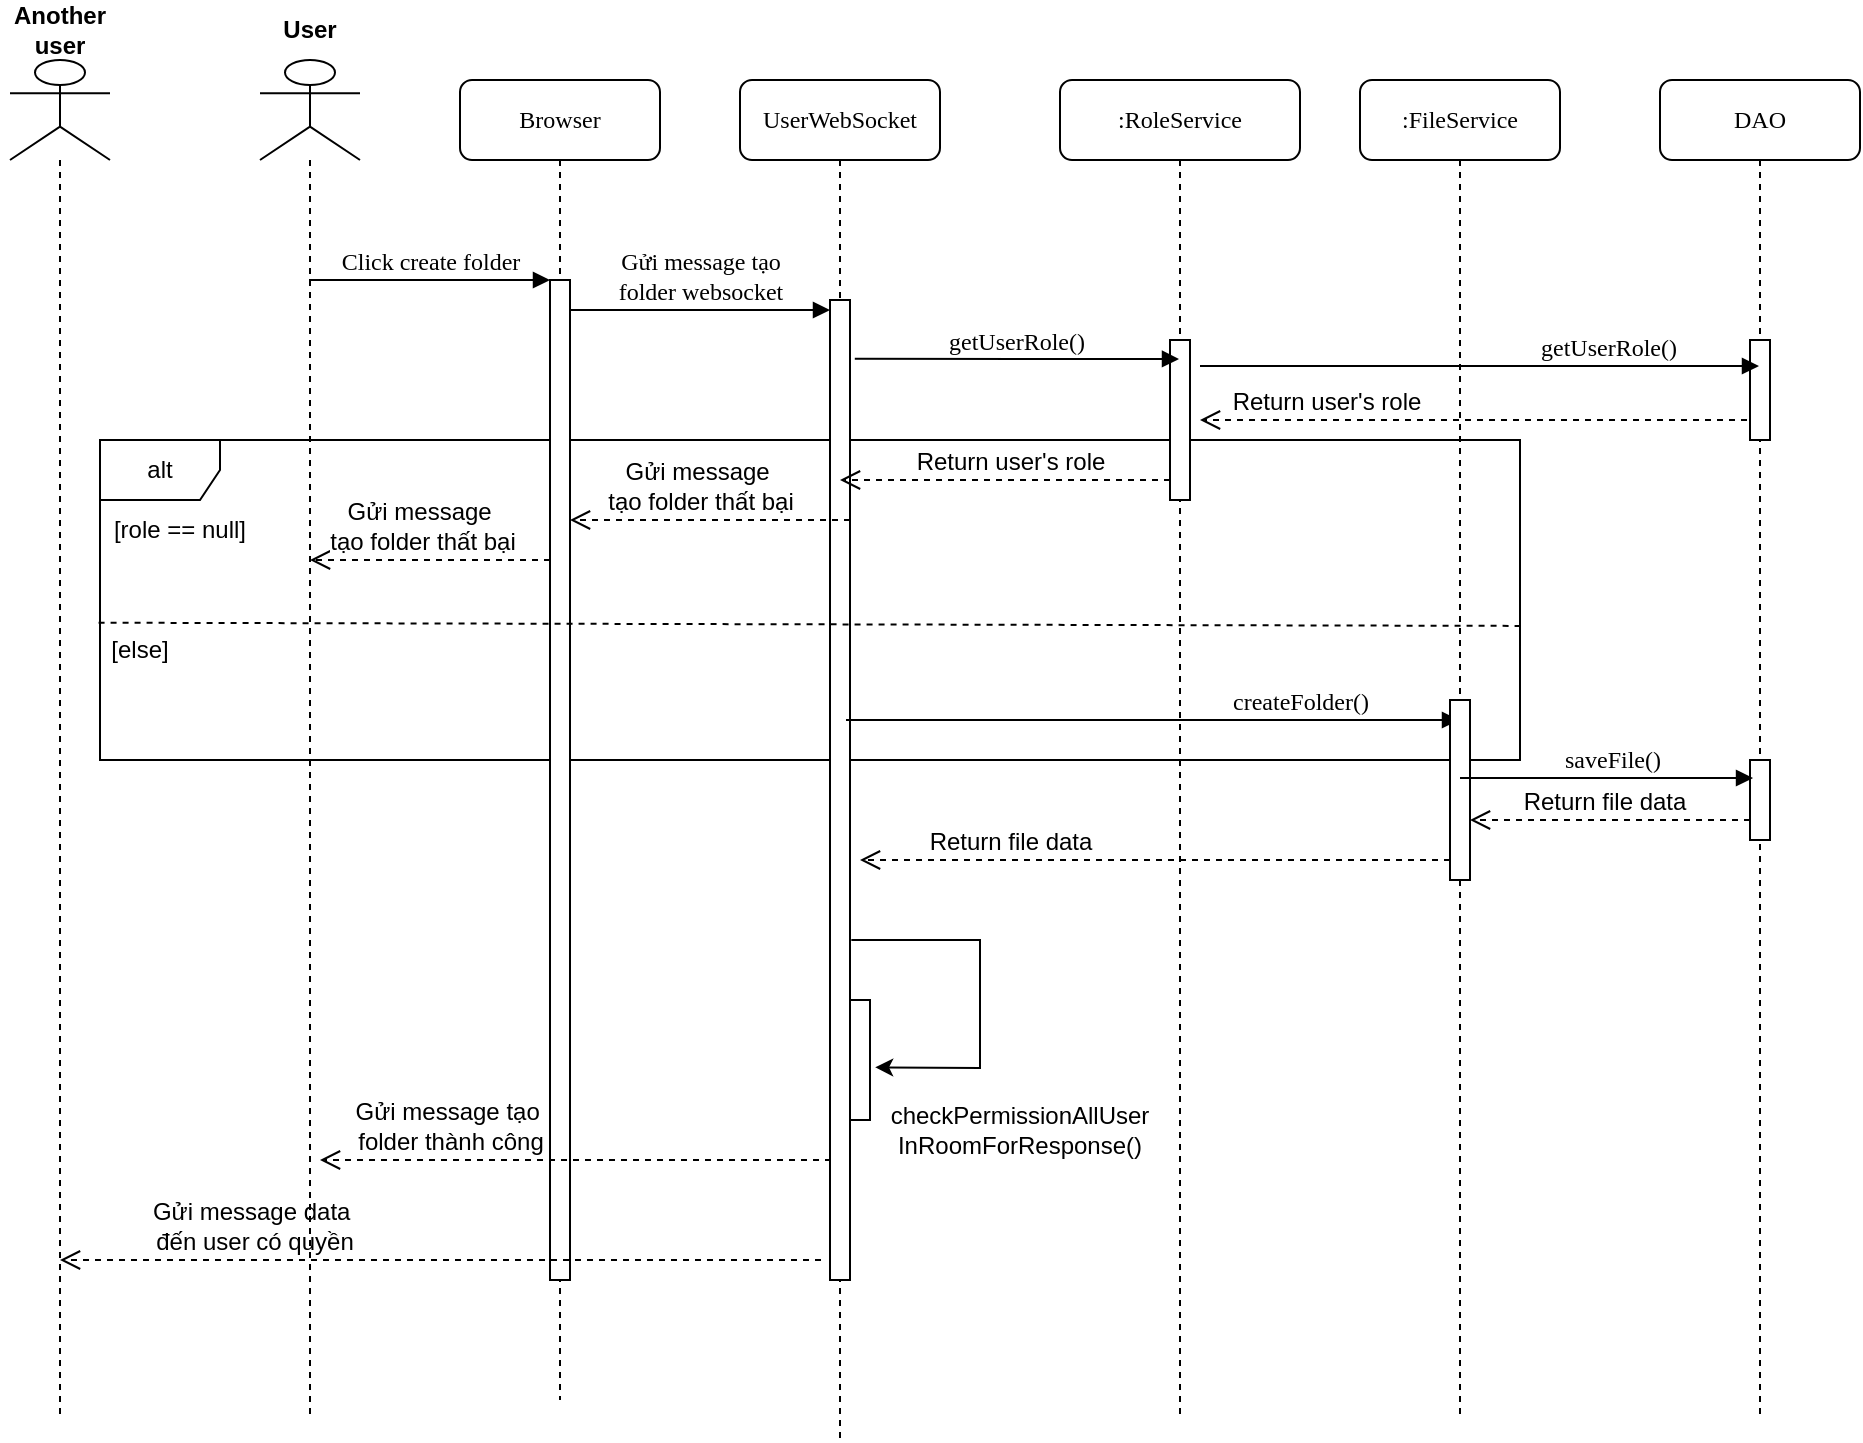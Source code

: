 <mxfile version="20.7.4" type="device"><diagram id="r2mjMr_s07WiADPjDGcZ" name="Page-1"><mxGraphModel dx="1665" dy="488" grid="1" gridSize="10" guides="1" tooltips="1" connect="1" arrows="1" fold="1" page="1" pageScale="1" pageWidth="827" pageHeight="1169" math="0" shadow="0"><root><mxCell id="0"/><mxCell id="1" parent="0"/><mxCell id="pKnqOU5a8G5rXBGGgA_X-1" value="alt" style="shape=umlFrame;whiteSpace=wrap;html=1;" vertex="1" parent="1"><mxGeometry x="-70" y="270" width="710" height="160" as="geometry"/></mxCell><mxCell id="pKnqOU5a8G5rXBGGgA_X-2" value="UserWebSocket" style="shape=umlLifeline;perimeter=lifelinePerimeter;whiteSpace=wrap;html=1;container=1;collapsible=0;recursiveResize=0;outlineConnect=0;rounded=1;shadow=0;comic=0;labelBackgroundColor=none;strokeWidth=1;fontFamily=Verdana;fontSize=12;align=center;" vertex="1" parent="1"><mxGeometry x="250" y="90" width="100" height="680" as="geometry"/></mxCell><mxCell id="pKnqOU5a8G5rXBGGgA_X-3" value="Gửi message tạo&lt;br&gt;folder websocket" style="html=1;verticalAlign=bottom;endArrow=block;entryX=0;entryY=0;labelBackgroundColor=none;fontFamily=Verdana;fontSize=12;edgeStyle=elbowEdgeStyle;elbow=vertical;" edge="1" parent="pKnqOU5a8G5rXBGGgA_X-2" source="pKnqOU5a8G5rXBGGgA_X-20"><mxGeometry relative="1" as="geometry"><mxPoint x="-75.5" y="115" as="sourcePoint"/><mxPoint x="45" y="115" as="targetPoint"/></mxGeometry></mxCell><mxCell id="pKnqOU5a8G5rXBGGgA_X-4" value="" style="html=1;points=[];perimeter=orthogonalPerimeter;" vertex="1" parent="pKnqOU5a8G5rXBGGgA_X-2"><mxGeometry x="45" y="110" width="10" height="490" as="geometry"/></mxCell><mxCell id="pKnqOU5a8G5rXBGGgA_X-5" value="" style="html=1;points=[];perimeter=orthogonalPerimeter;" vertex="1" parent="pKnqOU5a8G5rXBGGgA_X-2"><mxGeometry x="55" y="460" width="10" height="60" as="geometry"/></mxCell><mxCell id="pKnqOU5a8G5rXBGGgA_X-6" value="" style="endArrow=classic;html=1;rounded=0;entryX=1.259;entryY=0.561;entryDx=0;entryDy=0;entryPerimeter=0;exitX=1.067;exitY=0.653;exitDx=0;exitDy=0;exitPerimeter=0;" edge="1" parent="pKnqOU5a8G5rXBGGgA_X-2" source="pKnqOU5a8G5rXBGGgA_X-4" target="pKnqOU5a8G5rXBGGgA_X-5"><mxGeometry width="50" height="50" relative="1" as="geometry"><mxPoint x="60" y="430" as="sourcePoint"/><mxPoint x="120" y="530" as="targetPoint"/><Array as="points"><mxPoint x="120" y="430"/><mxPoint x="120" y="494"/></Array></mxGeometry></mxCell><mxCell id="pKnqOU5a8G5rXBGGgA_X-7" value=":RoleService" style="shape=umlLifeline;perimeter=lifelinePerimeter;whiteSpace=wrap;html=1;container=1;collapsible=0;recursiveResize=0;outlineConnect=0;rounded=1;shadow=0;comic=0;labelBackgroundColor=none;strokeWidth=1;fontFamily=Verdana;fontSize=12;align=center;" vertex="1" parent="1"><mxGeometry x="410" y="90" width="120" height="670" as="geometry"/></mxCell><mxCell id="pKnqOU5a8G5rXBGGgA_X-8" value="" style="html=1;points=[];perimeter=orthogonalPerimeter;" vertex="1" parent="pKnqOU5a8G5rXBGGgA_X-7"><mxGeometry x="55" y="130" width="10" height="80" as="geometry"/></mxCell><mxCell id="pKnqOU5a8G5rXBGGgA_X-9" value="&lt;span style=&quot;font-size: 12px;&quot;&gt;Return user's role&lt;/span&gt;" style="html=1;verticalAlign=bottom;endArrow=open;dashed=1;endSize=8;rounded=0;" edge="1" parent="pKnqOU5a8G5rXBGGgA_X-7" source="pKnqOU5a8G5rXBGGgA_X-13"><mxGeometry x="0.559" relative="1" as="geometry"><mxPoint x="370" y="170" as="sourcePoint"/><mxPoint x="70" y="170" as="targetPoint"/><mxPoint x="1" as="offset"/></mxGeometry></mxCell><mxCell id="pKnqOU5a8G5rXBGGgA_X-10" value="&lt;span style=&quot;font-size: 12px;&quot;&gt;Return user's role&lt;/span&gt;" style="html=1;verticalAlign=bottom;endArrow=open;dashed=1;endSize=8;rounded=0;" edge="1" parent="pKnqOU5a8G5rXBGGgA_X-7" source="pKnqOU5a8G5rXBGGgA_X-8"><mxGeometry x="-0.032" relative="1" as="geometry"><mxPoint x="40" y="200" as="sourcePoint"/><mxPoint x="-110" y="200" as="targetPoint"/><mxPoint as="offset"/></mxGeometry></mxCell><mxCell id="pKnqOU5a8G5rXBGGgA_X-11" value="createFolder()" style="html=1;verticalAlign=bottom;endArrow=block;labelBackgroundColor=none;fontFamily=Verdana;fontSize=12;edgeStyle=elbowEdgeStyle;elbow=vertical;" edge="1" parent="pKnqOU5a8G5rXBGGgA_X-7" target="pKnqOU5a8G5rXBGGgA_X-24"><mxGeometry x="0.481" relative="1" as="geometry"><mxPoint x="-107" y="320" as="sourcePoint"/><mxPoint x="45" y="312.2" as="targetPoint"/><Array as="points"><mxPoint x="160" y="320"/><mxPoint x="20" y="295"/><mxPoint x="170" y="280"/><mxPoint x="180" y="300"/></Array><mxPoint as="offset"/></mxGeometry></mxCell><mxCell id="pKnqOU5a8G5rXBGGgA_X-27" value="&lt;span style=&quot;font-size: 12px;&quot;&gt;Return file data&lt;/span&gt;" style="html=1;verticalAlign=bottom;endArrow=open;dashed=1;endSize=8;rounded=0;" edge="1" parent="pKnqOU5a8G5rXBGGgA_X-7"><mxGeometry x="0.49" relative="1" as="geometry"><mxPoint x="195" y="390" as="sourcePoint"/><mxPoint x="-100" y="390" as="targetPoint"/><mxPoint as="offset"/></mxGeometry></mxCell><mxCell id="pKnqOU5a8G5rXBGGgA_X-13" value="DAO" style="shape=umlLifeline;perimeter=lifelinePerimeter;whiteSpace=wrap;html=1;container=1;collapsible=0;recursiveResize=0;outlineConnect=0;rounded=1;shadow=0;comic=0;labelBackgroundColor=none;strokeWidth=1;fontFamily=Verdana;fontSize=12;align=center;" vertex="1" parent="1"><mxGeometry x="710" y="90" width="100" height="670" as="geometry"/></mxCell><mxCell id="pKnqOU5a8G5rXBGGgA_X-14" value="" style="html=1;points=[];perimeter=orthogonalPerimeter;" vertex="1" parent="pKnqOU5a8G5rXBGGgA_X-13"><mxGeometry x="45" y="130" width="10" height="50" as="geometry"/></mxCell><mxCell id="pKnqOU5a8G5rXBGGgA_X-17" value="" style="html=1;points=[];perimeter=orthogonalPerimeter;" vertex="1" parent="pKnqOU5a8G5rXBGGgA_X-13"><mxGeometry x="45" y="340" width="10" height="40" as="geometry"/></mxCell><mxCell id="pKnqOU5a8G5rXBGGgA_X-40" value="&lt;span style=&quot;font-size: 12px;&quot;&gt;Return file data&lt;/span&gt;" style="html=1;verticalAlign=bottom;endArrow=open;dashed=1;endSize=8;rounded=0;" edge="1" parent="pKnqOU5a8G5rXBGGgA_X-13" target="pKnqOU5a8G5rXBGGgA_X-26"><mxGeometry x="0.046" relative="1" as="geometry"><mxPoint x="45" y="370" as="sourcePoint"/><mxPoint x="-90" y="370" as="targetPoint"/><mxPoint as="offset"/></mxGeometry></mxCell><mxCell id="pKnqOU5a8G5rXBGGgA_X-19" value="Browser" style="shape=umlLifeline;perimeter=lifelinePerimeter;whiteSpace=wrap;html=1;container=1;collapsible=0;recursiveResize=0;outlineConnect=0;rounded=1;shadow=0;comic=0;labelBackgroundColor=none;strokeWidth=1;fontFamily=Verdana;fontSize=12;align=center;" vertex="1" parent="1"><mxGeometry x="110" y="90" width="100" height="660" as="geometry"/></mxCell><mxCell id="pKnqOU5a8G5rXBGGgA_X-20" value="" style="html=1;points=[];perimeter=orthogonalPerimeter;" vertex="1" parent="pKnqOU5a8G5rXBGGgA_X-19"><mxGeometry x="45" y="100" width="10" height="500" as="geometry"/></mxCell><mxCell id="pKnqOU5a8G5rXBGGgA_X-21" value="&lt;span style=&quot;font-size: 12px;&quot;&gt;Gửi message&amp;nbsp;&lt;br&gt;tạo folder thất bại&lt;br&gt;&lt;/span&gt;" style="html=1;verticalAlign=bottom;endArrow=open;dashed=1;endSize=8;rounded=0;" edge="1" parent="pKnqOU5a8G5rXBGGgA_X-19" target="pKnqOU5a8G5rXBGGgA_X-22"><mxGeometry x="0.079" relative="1" as="geometry"><mxPoint x="45" y="240" as="sourcePoint"/><mxPoint x="-95" y="240" as="targetPoint"/><mxPoint as="offset"/></mxGeometry></mxCell><mxCell id="pKnqOU5a8G5rXBGGgA_X-38" value="&lt;span style=&quot;font-size: 12px;&quot;&gt;Gửi message data&amp;nbsp;&lt;br&gt;đến user có quyền&lt;br&gt;&lt;/span&gt;" style="html=1;verticalAlign=bottom;endArrow=open;dashed=1;endSize=8;rounded=0;" edge="1" parent="pKnqOU5a8G5rXBGGgA_X-19" target="pKnqOU5a8G5rXBGGgA_X-28"><mxGeometry x="0.49" relative="1" as="geometry"><mxPoint x="180.5" y="590" as="sourcePoint"/><mxPoint x="-190" y="590" as="targetPoint"/><mxPoint as="offset"/></mxGeometry></mxCell><mxCell id="pKnqOU5a8G5rXBGGgA_X-22" value="" style="shape=umlLifeline;participant=umlActor;perimeter=lifelinePerimeter;whiteSpace=wrap;html=1;container=1;collapsible=0;recursiveResize=0;verticalAlign=top;spacingTop=36;outlineConnect=0;fontSize=12;size=50;" vertex="1" parent="1"><mxGeometry x="10" y="80" width="50" height="680" as="geometry"/></mxCell><mxCell id="pKnqOU5a8G5rXBGGgA_X-23" value="User" style="text;html=1;strokeColor=none;fillColor=none;align=center;verticalAlign=middle;whiteSpace=wrap;rounded=0;fontStyle=1" vertex="1" parent="1"><mxGeometry x="5" y="50" width="60" height="30" as="geometry"/></mxCell><mxCell id="pKnqOU5a8G5rXBGGgA_X-24" value=":FileService" style="shape=umlLifeline;perimeter=lifelinePerimeter;whiteSpace=wrap;html=1;container=1;collapsible=0;recursiveResize=0;outlineConnect=0;rounded=1;shadow=0;comic=0;labelBackgroundColor=none;strokeWidth=1;fontFamily=Verdana;fontSize=12;align=center;" vertex="1" parent="1"><mxGeometry x="560" y="90" width="100" height="670" as="geometry"/></mxCell><mxCell id="pKnqOU5a8G5rXBGGgA_X-26" value="" style="html=1;points=[];perimeter=orthogonalPerimeter;" vertex="1" parent="pKnqOU5a8G5rXBGGgA_X-24"><mxGeometry x="45" y="310" width="10" height="90" as="geometry"/></mxCell><mxCell id="pKnqOU5a8G5rXBGGgA_X-28" value="" style="shape=umlLifeline;participant=umlActor;perimeter=lifelinePerimeter;whiteSpace=wrap;html=1;container=1;collapsible=0;recursiveResize=0;verticalAlign=top;spacingTop=36;outlineConnect=0;fontSize=12;size=50;" vertex="1" parent="1"><mxGeometry x="-115" y="80" width="50" height="680" as="geometry"/></mxCell><mxCell id="pKnqOU5a8G5rXBGGgA_X-29" value="Another user" style="text;html=1;strokeColor=none;fillColor=none;align=center;verticalAlign=middle;whiteSpace=wrap;rounded=0;fontStyle=1" vertex="1" parent="1"><mxGeometry x="-120" y="50" width="60" height="30" as="geometry"/></mxCell><mxCell id="pKnqOU5a8G5rXBGGgA_X-30" value="Click create folder" style="html=1;verticalAlign=bottom;endArrow=block;entryX=0;entryY=0;labelBackgroundColor=none;fontFamily=Verdana;fontSize=12;edgeStyle=elbowEdgeStyle;elbow=vertical;" edge="1" parent="1"><mxGeometry relative="1" as="geometry"><mxPoint x="34.5" y="190" as="sourcePoint"/><mxPoint x="155" y="190" as="targetPoint"/></mxGeometry></mxCell><mxCell id="pKnqOU5a8G5rXBGGgA_X-31" value="getUserRole()" style="html=1;verticalAlign=bottom;endArrow=block;labelBackgroundColor=none;fontFamily=Verdana;fontSize=12;edgeStyle=elbowEdgeStyle;elbow=vertical;exitX=1.24;exitY=0.06;exitDx=0;exitDy=0;exitPerimeter=0;" edge="1" parent="1" source="pKnqOU5a8G5rXBGGgA_X-4" target="pKnqOU5a8G5rXBGGgA_X-7"><mxGeometry relative="1" as="geometry"><mxPoint x="310" y="215" as="sourcePoint"/><mxPoint x="430" y="215" as="targetPoint"/></mxGeometry></mxCell><mxCell id="pKnqOU5a8G5rXBGGgA_X-32" value="&lt;span style=&quot;font-size: 12px;&quot;&gt;Gửi message&amp;nbsp;&lt;/span&gt;&lt;br style=&quot;border-color: var(--border-color); font-size: 12px;&quot;&gt;&lt;span style=&quot;font-size: 12px;&quot;&gt;tạo folder thất bại&lt;/span&gt;&lt;span style=&quot;font-size: 12px;&quot;&gt;&lt;br&gt;&lt;/span&gt;" style="html=1;verticalAlign=bottom;endArrow=open;dashed=1;endSize=8;rounded=0;" edge="1" parent="1" target="pKnqOU5a8G5rXBGGgA_X-20"><mxGeometry x="0.071" relative="1" as="geometry"><mxPoint x="305" y="310" as="sourcePoint"/><mxPoint x="170" y="310" as="targetPoint"/><mxPoint as="offset"/></mxGeometry></mxCell><mxCell id="pKnqOU5a8G5rXBGGgA_X-33" value="" style="endArrow=none;dashed=1;html=1;rounded=0;exitX=-0.001;exitY=0.571;exitDx=0;exitDy=0;exitPerimeter=0;entryX=1.004;entryY=0.581;entryDx=0;entryDy=0;entryPerimeter=0;" edge="1" parent="1" source="pKnqOU5a8G5rXBGGgA_X-1" target="pKnqOU5a8G5rXBGGgA_X-1"><mxGeometry width="50" height="50" relative="1" as="geometry"><mxPoint x="220" y="400" as="sourcePoint"/><mxPoint x="270" y="350" as="targetPoint"/></mxGeometry></mxCell><mxCell id="pKnqOU5a8G5rXBGGgA_X-34" value="[role == null]" style="text;html=1;strokeColor=none;fillColor=none;align=center;verticalAlign=middle;whiteSpace=wrap;rounded=0;" vertex="1" parent="1"><mxGeometry x="-70" y="300" width="80" height="30" as="geometry"/></mxCell><mxCell id="pKnqOU5a8G5rXBGGgA_X-35" value="[else]" style="text;html=1;strokeColor=none;fillColor=none;align=center;verticalAlign=middle;whiteSpace=wrap;rounded=0;" vertex="1" parent="1"><mxGeometry x="-90" y="360" width="80" height="30" as="geometry"/></mxCell><mxCell id="pKnqOU5a8G5rXBGGgA_X-39" value="&lt;span style=&quot;font-size: 12px;&quot;&gt;Gửi message tạo&amp;nbsp;&lt;br&gt;folder thành công&lt;br&gt;&lt;/span&gt;" style="html=1;verticalAlign=bottom;endArrow=open;dashed=1;endSize=8;rounded=0;" edge="1" parent="1"><mxGeometry x="0.49" relative="1" as="geometry"><mxPoint x="295.5" y="630" as="sourcePoint"/><mxPoint x="40" y="630" as="targetPoint"/><mxPoint as="offset"/></mxGeometry></mxCell><mxCell id="pKnqOU5a8G5rXBGGgA_X-25" value="getUserRole()" style="html=1;verticalAlign=bottom;endArrow=block;labelBackgroundColor=none;fontFamily=Verdana;fontSize=12;edgeStyle=elbowEdgeStyle;elbow=vertical;exitX=1.5;exitY=0.162;exitDx=0;exitDy=0;exitPerimeter=0;" edge="1" parent="1" target="pKnqOU5a8G5rXBGGgA_X-13" source="pKnqOU5a8G5rXBGGgA_X-8"><mxGeometry x="0.464" relative="1" as="geometry"><mxPoint x="480" y="233" as="sourcePoint"/><mxPoint x="580" y="233" as="targetPoint"/><mxPoint as="offset"/><Array as="points"><mxPoint x="470" y="233"/></Array></mxGeometry></mxCell><mxCell id="pKnqOU5a8G5rXBGGgA_X-15" value="saveFile()" style="html=1;verticalAlign=bottom;endArrow=block;labelBackgroundColor=none;fontFamily=Verdana;fontSize=12;edgeStyle=elbowEdgeStyle;elbow=vertical;entryX=0.152;entryY=0.223;entryDx=0;entryDy=0;entryPerimeter=0;" edge="1" parent="1" source="pKnqOU5a8G5rXBGGgA_X-24" target="pKnqOU5a8G5rXBGGgA_X-17"><mxGeometry x="0.035" relative="1" as="geometry"><mxPoint x="458.4" y="440" as="sourcePoint"/><mxPoint x="765" y="440" as="targetPoint"/><mxPoint as="offset"/></mxGeometry></mxCell><mxCell id="pKnqOU5a8G5rXBGGgA_X-12" value="checkPermissionAllUser&lt;br&gt;InRoomForResponse()" style="text;html=1;strokeColor=none;fillColor=none;align=center;verticalAlign=middle;whiteSpace=wrap;rounded=0;" vertex="1" parent="1"><mxGeometry x="250" y="600" width="280" height="30" as="geometry"/></mxCell></root></mxGraphModel></diagram></mxfile>